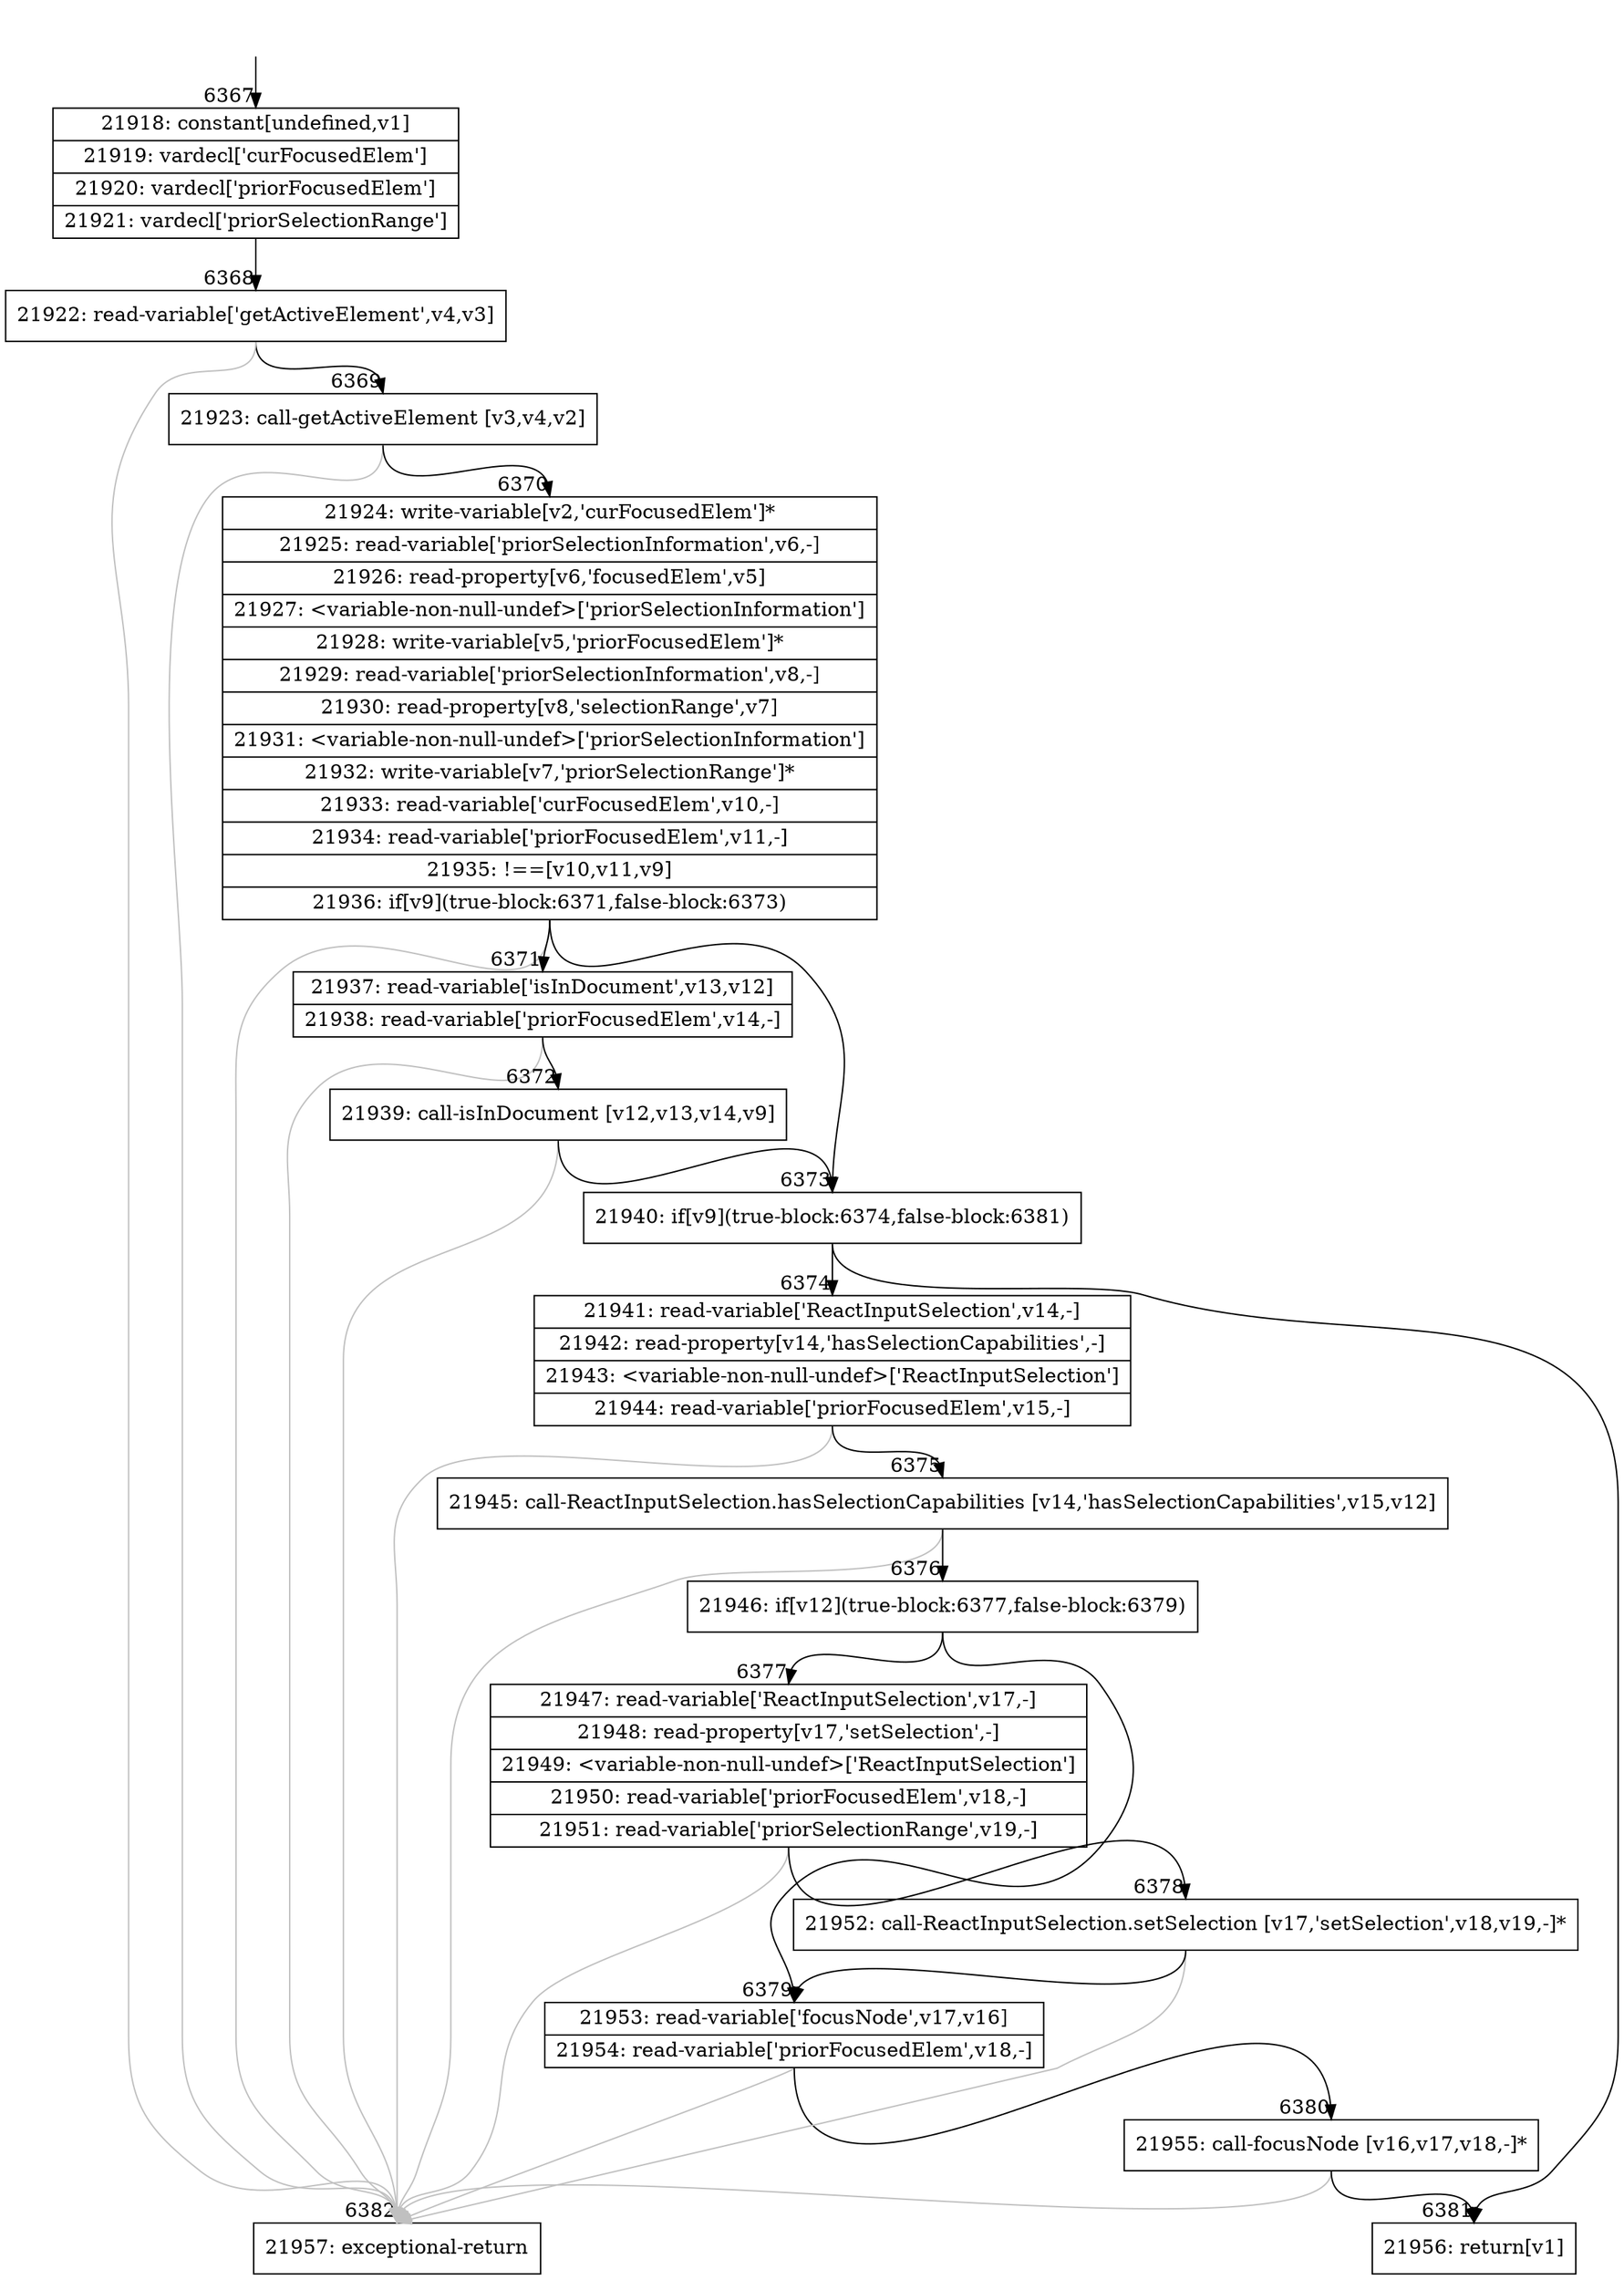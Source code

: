 digraph {
rankdir="TD"
BB_entry439[shape=none,label=""];
BB_entry439 -> BB6367 [tailport=s, headport=n, headlabel="    6367"]
BB6367 [shape=record label="{21918: constant[undefined,v1]|21919: vardecl['curFocusedElem']|21920: vardecl['priorFocusedElem']|21921: vardecl['priorSelectionRange']}" ] 
BB6367 -> BB6368 [tailport=s, headport=n, headlabel="      6368"]
BB6368 [shape=record label="{21922: read-variable['getActiveElement',v4,v3]}" ] 
BB6368 -> BB6369 [tailport=s, headport=n, headlabel="      6369"]
BB6368 -> BB6382 [tailport=s, headport=n, color=gray, headlabel="      6382"]
BB6369 [shape=record label="{21923: call-getActiveElement [v3,v4,v2]}" ] 
BB6369 -> BB6370 [tailport=s, headport=n, headlabel="      6370"]
BB6369 -> BB6382 [tailport=s, headport=n, color=gray]
BB6370 [shape=record label="{21924: write-variable[v2,'curFocusedElem']*|21925: read-variable['priorSelectionInformation',v6,-]|21926: read-property[v6,'focusedElem',v5]|21927: \<variable-non-null-undef\>['priorSelectionInformation']|21928: write-variable[v5,'priorFocusedElem']*|21929: read-variable['priorSelectionInformation',v8,-]|21930: read-property[v8,'selectionRange',v7]|21931: \<variable-non-null-undef\>['priorSelectionInformation']|21932: write-variable[v7,'priorSelectionRange']*|21933: read-variable['curFocusedElem',v10,-]|21934: read-variable['priorFocusedElem',v11,-]|21935: !==[v10,v11,v9]|21936: if[v9](true-block:6371,false-block:6373)}" ] 
BB6370 -> BB6373 [tailport=s, headport=n, headlabel="      6373"]
BB6370 -> BB6371 [tailport=s, headport=n, headlabel="      6371"]
BB6370 -> BB6382 [tailport=s, headport=n, color=gray]
BB6371 [shape=record label="{21937: read-variable['isInDocument',v13,v12]|21938: read-variable['priorFocusedElem',v14,-]}" ] 
BB6371 -> BB6372 [tailport=s, headport=n, headlabel="      6372"]
BB6371 -> BB6382 [tailport=s, headport=n, color=gray]
BB6372 [shape=record label="{21939: call-isInDocument [v12,v13,v14,v9]}" ] 
BB6372 -> BB6373 [tailport=s, headport=n]
BB6372 -> BB6382 [tailport=s, headport=n, color=gray]
BB6373 [shape=record label="{21940: if[v9](true-block:6374,false-block:6381)}" ] 
BB6373 -> BB6374 [tailport=s, headport=n, headlabel="      6374"]
BB6373 -> BB6381 [tailport=s, headport=n, headlabel="      6381"]
BB6374 [shape=record label="{21941: read-variable['ReactInputSelection',v14,-]|21942: read-property[v14,'hasSelectionCapabilities',-]|21943: \<variable-non-null-undef\>['ReactInputSelection']|21944: read-variable['priorFocusedElem',v15,-]}" ] 
BB6374 -> BB6375 [tailport=s, headport=n, headlabel="      6375"]
BB6374 -> BB6382 [tailport=s, headport=n, color=gray]
BB6375 [shape=record label="{21945: call-ReactInputSelection.hasSelectionCapabilities [v14,'hasSelectionCapabilities',v15,v12]}" ] 
BB6375 -> BB6376 [tailport=s, headport=n, headlabel="      6376"]
BB6375 -> BB6382 [tailport=s, headport=n, color=gray]
BB6376 [shape=record label="{21946: if[v12](true-block:6377,false-block:6379)}" ] 
BB6376 -> BB6377 [tailport=s, headport=n, headlabel="      6377"]
BB6376 -> BB6379 [tailport=s, headport=n, headlabel="      6379"]
BB6377 [shape=record label="{21947: read-variable['ReactInputSelection',v17,-]|21948: read-property[v17,'setSelection',-]|21949: \<variable-non-null-undef\>['ReactInputSelection']|21950: read-variable['priorFocusedElem',v18,-]|21951: read-variable['priorSelectionRange',v19,-]}" ] 
BB6377 -> BB6378 [tailport=s, headport=n, headlabel="      6378"]
BB6377 -> BB6382 [tailport=s, headport=n, color=gray]
BB6378 [shape=record label="{21952: call-ReactInputSelection.setSelection [v17,'setSelection',v18,v19,-]*}" ] 
BB6378 -> BB6379 [tailport=s, headport=n]
BB6378 -> BB6382 [tailport=s, headport=n, color=gray]
BB6379 [shape=record label="{21953: read-variable['focusNode',v17,v16]|21954: read-variable['priorFocusedElem',v18,-]}" ] 
BB6379 -> BB6380 [tailport=s, headport=n, headlabel="      6380"]
BB6379 -> BB6382 [tailport=s, headport=n, color=gray]
BB6380 [shape=record label="{21955: call-focusNode [v16,v17,v18,-]*}" ] 
BB6380 -> BB6381 [tailport=s, headport=n]
BB6380 -> BB6382 [tailport=s, headport=n, color=gray]
BB6381 [shape=record label="{21956: return[v1]}" ] 
BB6382 [shape=record label="{21957: exceptional-return}" ] 
//#$~ 11218
}
